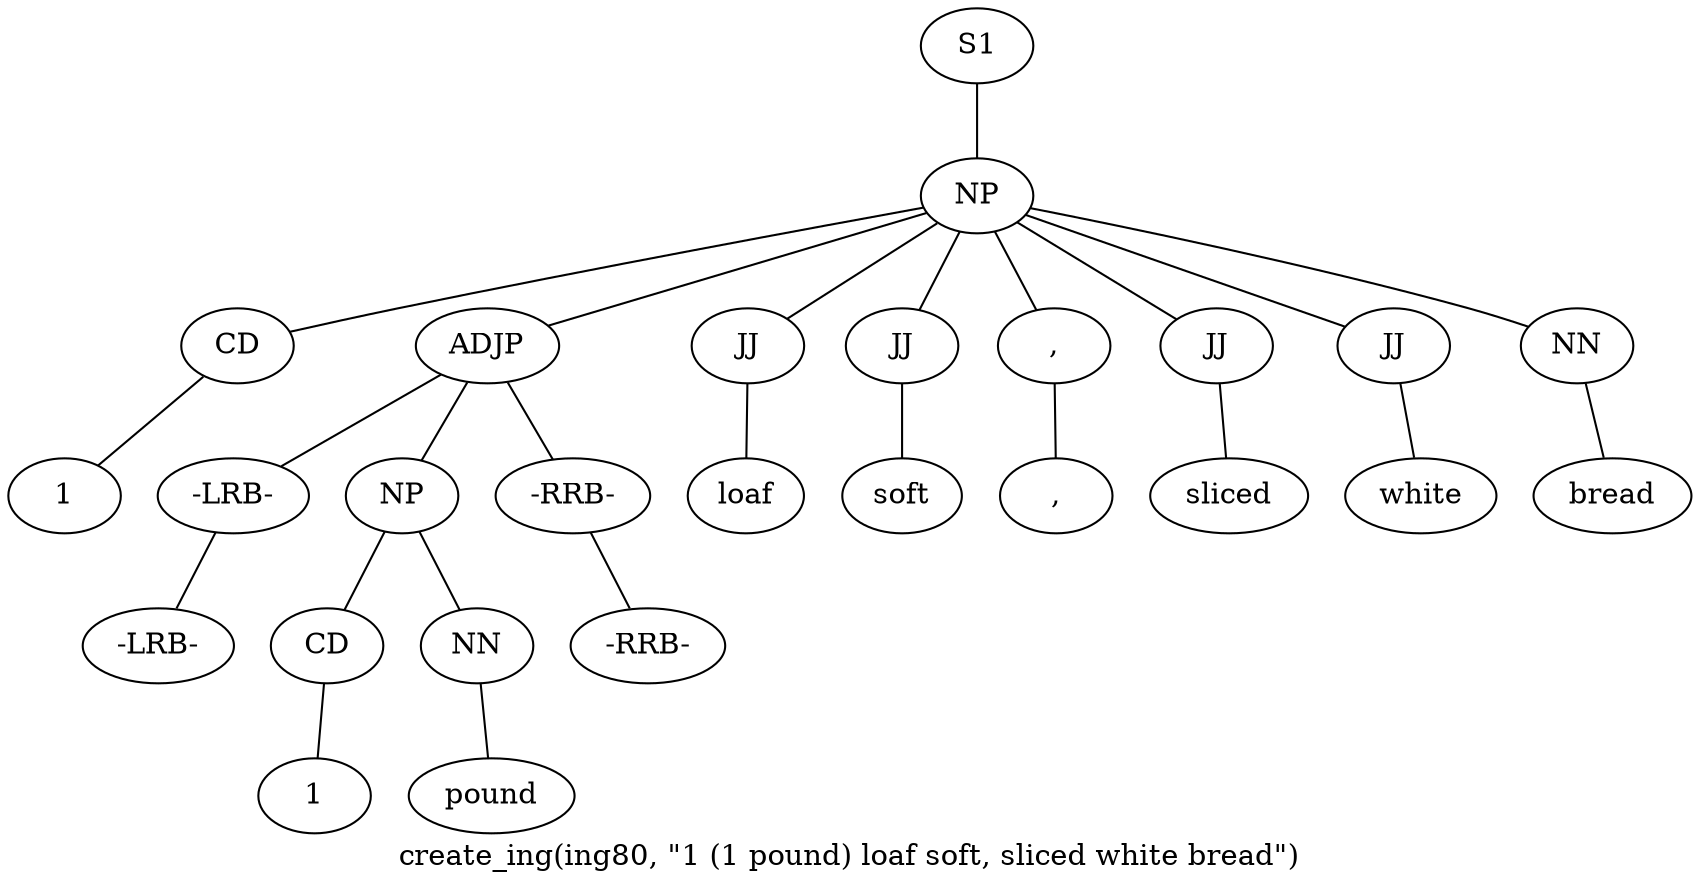 graph SyntaxGraph {
	label = "create_ing(ing80, \"1 (1 pound) loaf soft, sliced white bread\")";
	Node0 [label="S1"];
	Node1 [label="NP"];
	Node2 [label="CD"];
	Node3 [label="1"];
	Node4 [label="ADJP"];
	Node5 [label="-LRB-"];
	Node6 [label="-LRB-"];
	Node7 [label="NP"];
	Node8 [label="CD"];
	Node9 [label="1"];
	Node10 [label="NN"];
	Node11 [label="pound"];
	Node12 [label="-RRB-"];
	Node13 [label="-RRB-"];
	Node14 [label="JJ"];
	Node15 [label="loaf"];
	Node16 [label="JJ"];
	Node17 [label="soft"];
	Node18 [label=","];
	Node19 [label=","];
	Node20 [label="JJ"];
	Node21 [label="sliced"];
	Node22 [label="JJ"];
	Node23 [label="white"];
	Node24 [label="NN"];
	Node25 [label="bread"];

	Node0 -- Node1;
	Node1 -- Node2;
	Node1 -- Node4;
	Node1 -- Node14;
	Node1 -- Node16;
	Node1 -- Node18;
	Node1 -- Node20;
	Node1 -- Node22;
	Node1 -- Node24;
	Node2 -- Node3;
	Node4 -- Node5;
	Node4 -- Node7;
	Node4 -- Node12;
	Node5 -- Node6;
	Node7 -- Node8;
	Node7 -- Node10;
	Node8 -- Node9;
	Node10 -- Node11;
	Node12 -- Node13;
	Node14 -- Node15;
	Node16 -- Node17;
	Node18 -- Node19;
	Node20 -- Node21;
	Node22 -- Node23;
	Node24 -- Node25;
}